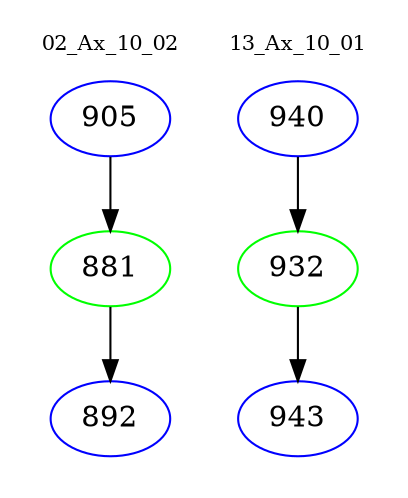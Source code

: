 digraph{
subgraph cluster_0 {
color = white
label = "02_Ax_10_02";
fontsize=10;
T0_905 [label="905", color="blue"]
T0_905 -> T0_881 [color="black"]
T0_881 [label="881", color="green"]
T0_881 -> T0_892 [color="black"]
T0_892 [label="892", color="blue"]
}
subgraph cluster_1 {
color = white
label = "13_Ax_10_01";
fontsize=10;
T1_940 [label="940", color="blue"]
T1_940 -> T1_932 [color="black"]
T1_932 [label="932", color="green"]
T1_932 -> T1_943 [color="black"]
T1_943 [label="943", color="blue"]
}
}
